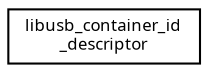 digraph "Graphical Class Hierarchy"
{
  edge [fontname="Sans",fontsize="8",labelfontname="Sans",labelfontsize="8"];
  node [fontname="Sans",fontsize="8",shape=record];
  rankdir="LR";
  Node1 [label="libusb_container_id\l_descriptor",height=0.2,width=0.4,color="black", fillcolor="white", style="filled",URL="$structlibusb__container__id__descriptor.html"];
}
